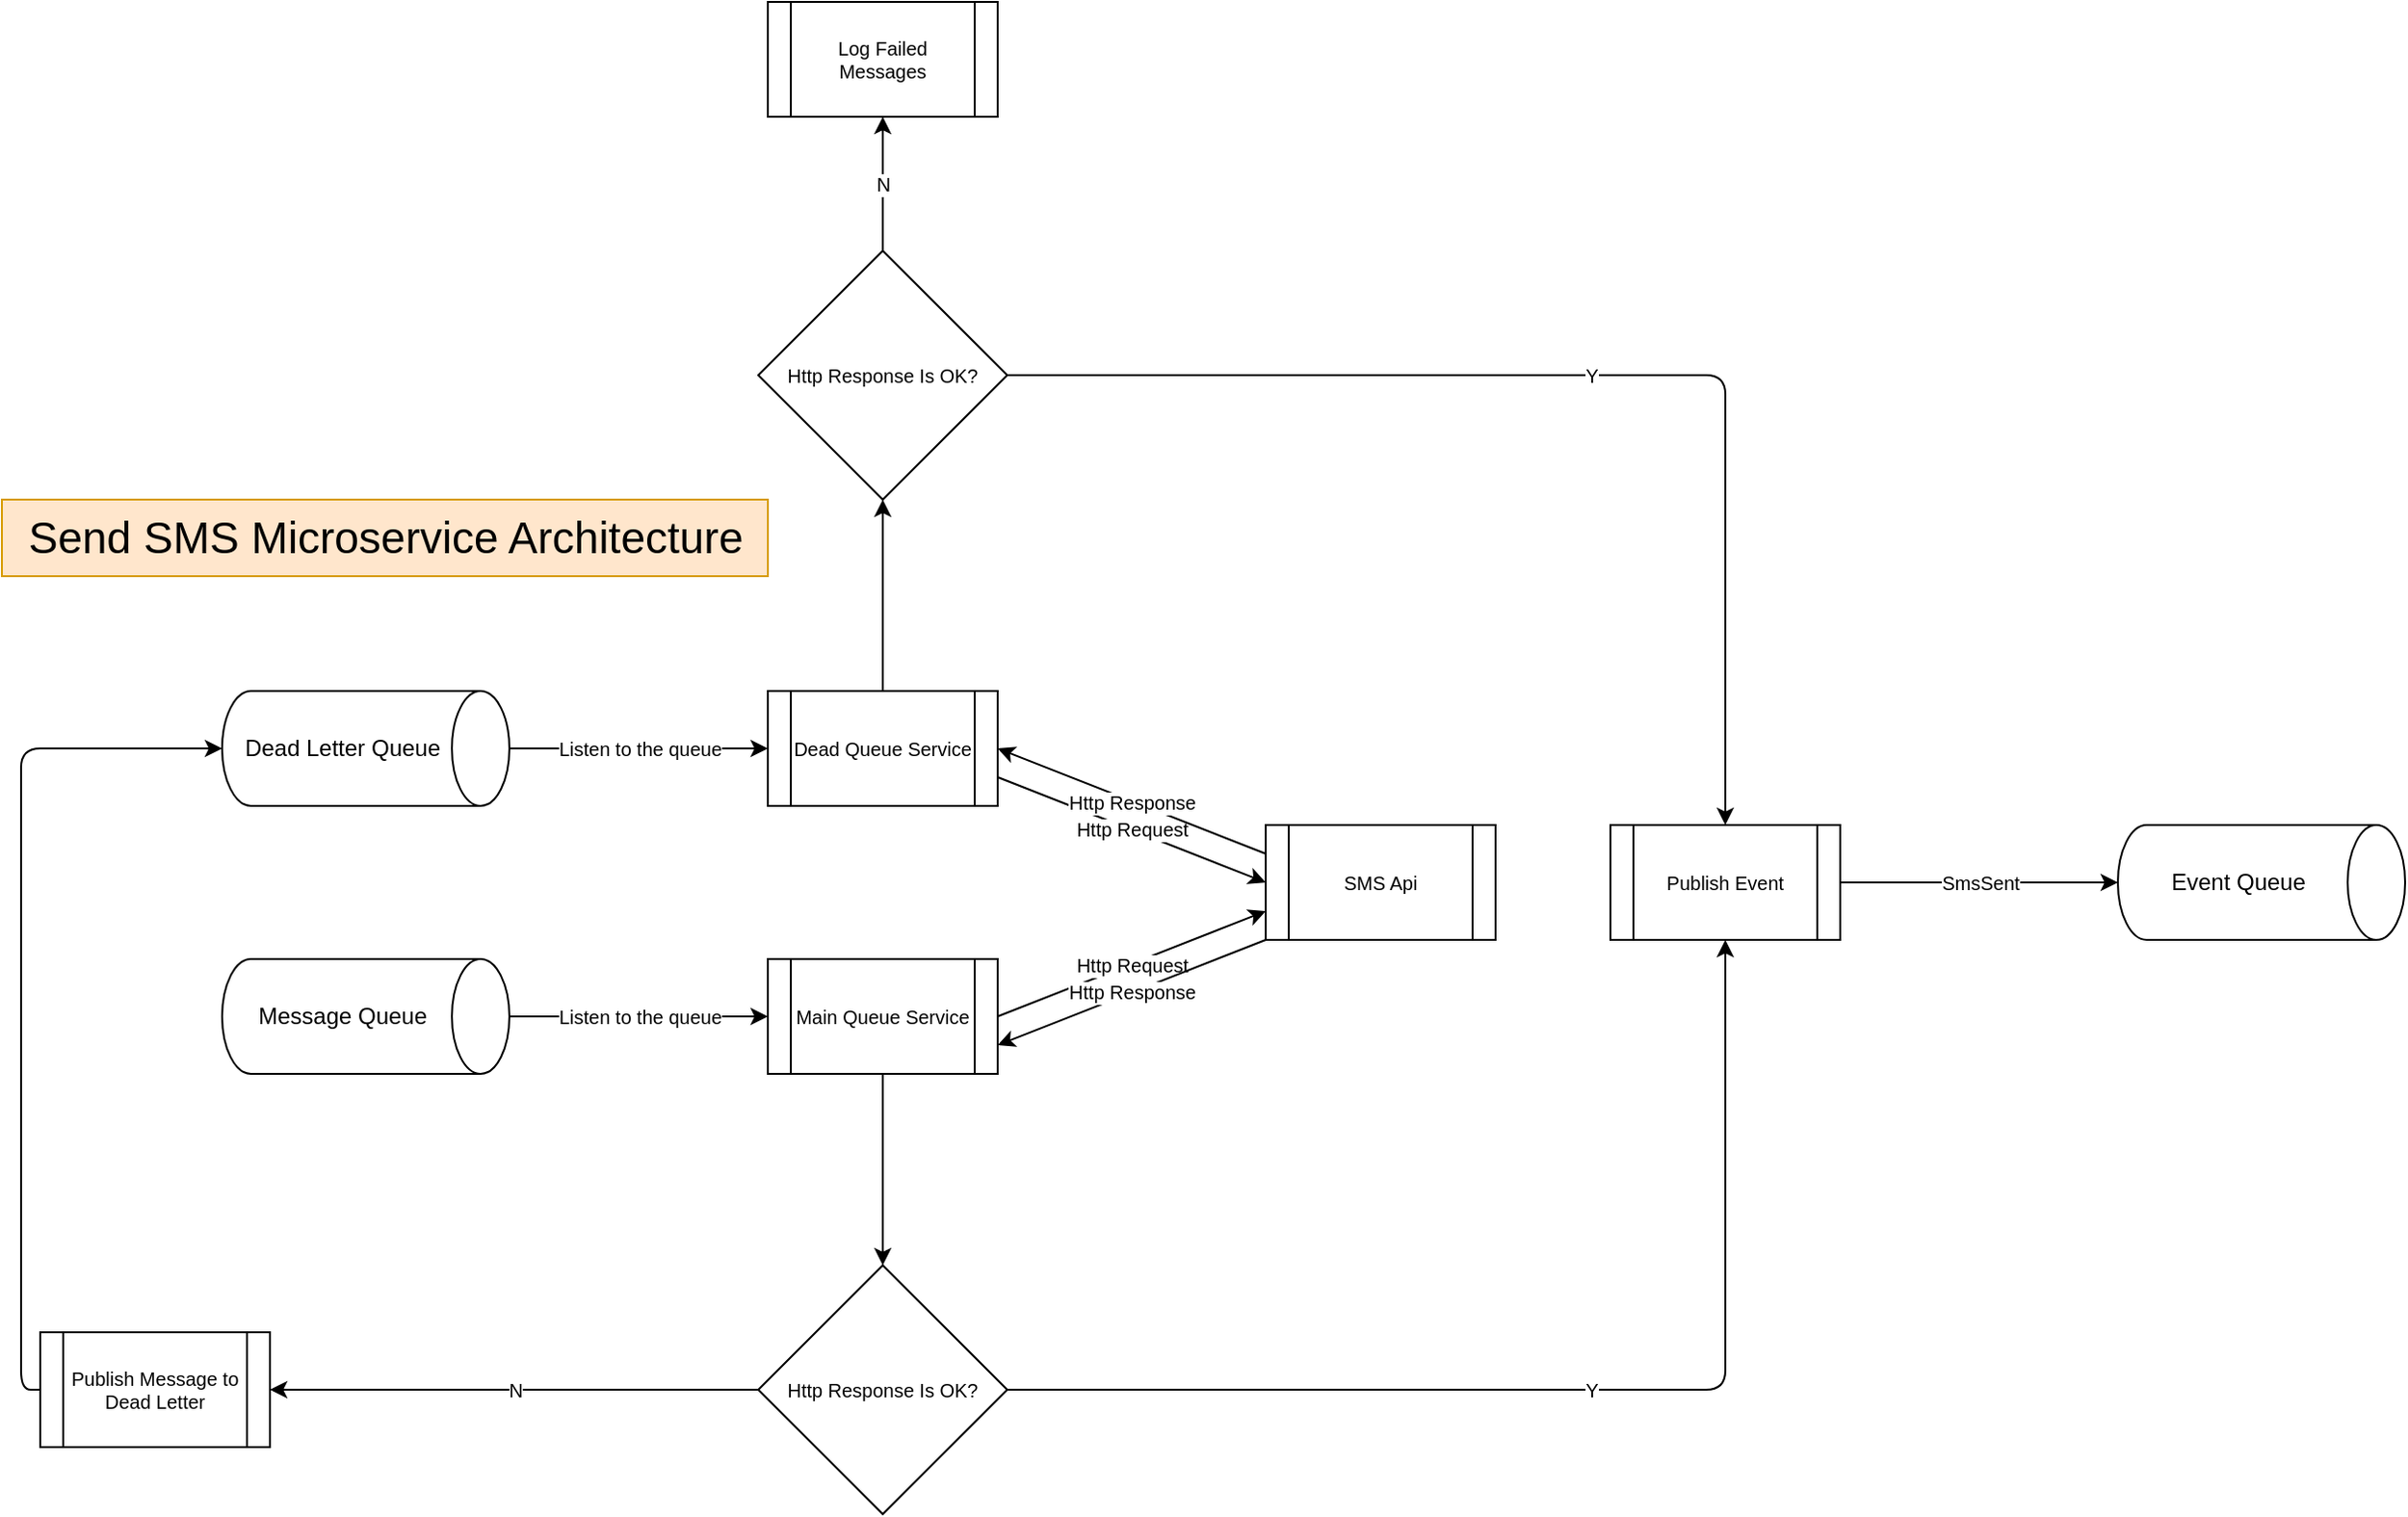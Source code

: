 <mxfile>
    <diagram id="bbXB1RMLM6XHRy81QUQW" name="Page-1">
        <mxGraphModel dx="1853" dy="1262" grid="1" gridSize="10" guides="1" tooltips="1" connect="1" arrows="1" fold="1" page="0" pageScale="1" pageWidth="850" pageHeight="1100" math="0" shadow="0">
            <root>
                <mxCell id="0"/>
                <mxCell id="1" parent="0"/>
                <mxCell id="4" value="Listen to the queue" style="edgeStyle=none;html=1;exitX=0.5;exitY=0;exitDx=0;exitDy=0;exitPerimeter=0;entryX=0;entryY=0.5;entryDx=0;entryDy=0;fontSize=10;" edge="1" parent="1" source="2" target="3">
                    <mxGeometry relative="1" as="geometry"/>
                </mxCell>
                <mxCell id="2" value="Message Queue" style="shape=cylinder3;whiteSpace=wrap;html=1;boundedLbl=1;backgroundOutline=1;size=15;rotation=90;horizontal=0;" vertex="1" parent="1">
                    <mxGeometry x="120" y="115" width="60" height="150" as="geometry"/>
                </mxCell>
                <mxCell id="6" value="Http Request" style="html=1;exitX=1;exitY=0.5;exitDx=0;exitDy=0;entryX=0;entryY=0.75;entryDx=0;entryDy=0;fontSize=10;" edge="1" parent="1" source="3" target="5">
                    <mxGeometry relative="1" as="geometry"/>
                </mxCell>
                <mxCell id="21" style="edgeStyle=orthogonalEdgeStyle;html=1;exitX=0.5;exitY=1;exitDx=0;exitDy=0;entryX=0.5;entryY=0;entryDx=0;entryDy=0;fontSize=10;" edge="1" parent="1" source="3" target="7">
                    <mxGeometry relative="1" as="geometry"/>
                </mxCell>
                <mxCell id="3" value="Main Queue Service" style="shape=process;whiteSpace=wrap;html=1;backgroundOutline=1;fontSize=10;" vertex="1" parent="1">
                    <mxGeometry x="360" y="160" width="120" height="60" as="geometry"/>
                </mxCell>
                <mxCell id="20" value="Http Response" style="html=1;exitX=0;exitY=1;exitDx=0;exitDy=0;entryX=1;entryY=0.75;entryDx=0;entryDy=0;fontSize=10;" edge="1" parent="1" source="5" target="3">
                    <mxGeometry relative="1" as="geometry"/>
                </mxCell>
                <mxCell id="5" value="SMS Api" style="shape=process;whiteSpace=wrap;html=1;backgroundOutline=1;fontSize=10;" vertex="1" parent="1">
                    <mxGeometry x="620" y="90" width="120" height="60" as="geometry"/>
                </mxCell>
                <mxCell id="10" value="Y" style="edgeStyle=orthogonalEdgeStyle;html=1;exitX=1;exitY=0.5;exitDx=0;exitDy=0;entryX=0.5;entryY=1;entryDx=0;entryDy=0;fontSize=10;" edge="1" parent="1" source="7" target="9">
                    <mxGeometry relative="1" as="geometry"/>
                </mxCell>
                <mxCell id="22" value="N" style="html=1;exitX=0;exitY=0.5;exitDx=0;exitDy=0;entryX=1;entryY=0.5;entryDx=0;entryDy=0;fontSize=10;" edge="1" parent="1" source="7" target="13">
                    <mxGeometry relative="1" as="geometry"/>
                </mxCell>
                <mxCell id="7" value="Http Response Is OK?" style="rhombus;whiteSpace=wrap;html=1;fontSize=10;" vertex="1" parent="1">
                    <mxGeometry x="355" y="320" width="130" height="130" as="geometry"/>
                </mxCell>
                <mxCell id="12" value="SmsSent" style="edgeStyle=none;html=1;exitX=1;exitY=0.5;exitDx=0;exitDy=0;entryX=0.5;entryY=1;entryDx=0;entryDy=0;entryPerimeter=0;fontSize=10;" edge="1" parent="1" source="9" target="11">
                    <mxGeometry relative="1" as="geometry"/>
                </mxCell>
                <mxCell id="9" value="Publish Event" style="shape=process;whiteSpace=wrap;html=1;backgroundOutline=1;fontSize=10;" vertex="1" parent="1">
                    <mxGeometry x="800" y="90" width="120" height="60" as="geometry"/>
                </mxCell>
                <mxCell id="11" value="Event Queue" style="shape=cylinder3;whiteSpace=wrap;html=1;boundedLbl=1;backgroundOutline=1;size=15;rotation=90;horizontal=0;" vertex="1" parent="1">
                    <mxGeometry x="1110" y="45" width="60" height="150" as="geometry"/>
                </mxCell>
                <mxCell id="16" style="edgeStyle=orthogonalEdgeStyle;html=1;exitX=0;exitY=0.5;exitDx=0;exitDy=0;entryX=0.5;entryY=1;entryDx=0;entryDy=0;entryPerimeter=0;fontSize=10;" edge="1" parent="1" source="13" target="14">
                    <mxGeometry relative="1" as="geometry"/>
                </mxCell>
                <mxCell id="13" value="Publish Message to Dead Letter" style="shape=process;whiteSpace=wrap;html=1;backgroundOutline=1;fontSize=10;" vertex="1" parent="1">
                    <mxGeometry x="-20" y="355" width="120" height="60" as="geometry"/>
                </mxCell>
                <mxCell id="18" value="Listen to the queue" style="edgeStyle=orthogonalEdgeStyle;html=1;exitX=0.5;exitY=0;exitDx=0;exitDy=0;exitPerimeter=0;entryX=0;entryY=0.5;entryDx=0;entryDy=0;fontSize=10;" edge="1" parent="1" source="14" target="17">
                    <mxGeometry relative="1" as="geometry"/>
                </mxCell>
                <mxCell id="14" value="Dead Letter Queue" style="shape=cylinder3;whiteSpace=wrap;html=1;boundedLbl=1;backgroundOutline=1;size=15;rotation=90;horizontal=0;" vertex="1" parent="1">
                    <mxGeometry x="120" y="-25" width="60" height="150" as="geometry"/>
                </mxCell>
                <mxCell id="26" style="edgeStyle=none;html=1;exitX=0.5;exitY=0;exitDx=0;exitDy=0;entryX=0.5;entryY=1;entryDx=0;entryDy=0;fontSize=10;" edge="1" parent="1" source="17" target="25">
                    <mxGeometry relative="1" as="geometry"/>
                </mxCell>
                <mxCell id="17" value="Dead Queue Service" style="shape=process;whiteSpace=wrap;html=1;backgroundOutline=1;fontSize=10;" vertex="1" parent="1">
                    <mxGeometry x="360" y="20" width="120" height="60" as="geometry"/>
                </mxCell>
                <mxCell id="23" value="Http Request" style="html=1;exitX=1;exitY=0.75;exitDx=0;exitDy=0;entryX=0;entryY=0.5;entryDx=0;entryDy=0;fontSize=10;" edge="1" parent="1" source="17" target="5">
                    <mxGeometry relative="1" as="geometry">
                        <mxPoint x="510" y="55" as="sourcePoint"/>
                        <mxPoint x="650" as="targetPoint"/>
                    </mxGeometry>
                </mxCell>
                <mxCell id="24" value="Http Response" style="html=1;exitX=0;exitY=0.25;exitDx=0;exitDy=0;entryX=1;entryY=0.5;entryDx=0;entryDy=0;fontSize=10;" edge="1" parent="1" source="5" target="17">
                    <mxGeometry relative="1" as="geometry">
                        <mxPoint x="630" y="-10" as="sourcePoint"/>
                        <mxPoint x="490" y="45" as="targetPoint"/>
                    </mxGeometry>
                </mxCell>
                <mxCell id="27" value="Y" style="edgeStyle=orthogonalEdgeStyle;html=1;exitX=1;exitY=0.5;exitDx=0;exitDy=0;fontSize=10;elbow=vertical;" edge="1" parent="1" source="25" target="9">
                    <mxGeometry relative="1" as="geometry"/>
                </mxCell>
                <mxCell id="29" value="N" style="edgeStyle=orthogonalEdgeStyle;html=1;exitX=0.5;exitY=0;exitDx=0;exitDy=0;entryX=0.5;entryY=1;entryDx=0;entryDy=0;fontSize=10;elbow=vertical;" edge="1" parent="1" source="25" target="28">
                    <mxGeometry relative="1" as="geometry"/>
                </mxCell>
                <mxCell id="25" value="Http Response Is OK?" style="rhombus;whiteSpace=wrap;html=1;fontSize=10;" vertex="1" parent="1">
                    <mxGeometry x="355" y="-210" width="130" height="130" as="geometry"/>
                </mxCell>
                <mxCell id="28" value="Log Failed Messages" style="shape=process;whiteSpace=wrap;html=1;backgroundOutline=1;fontSize=10;" vertex="1" parent="1">
                    <mxGeometry x="360" y="-340" width="120" height="60" as="geometry"/>
                </mxCell>
                <mxCell id="30" value="Send SMS Microservice Architecture" style="text;html=1;align=center;verticalAlign=middle;resizable=0;points=[];autosize=1;strokeColor=#d79b00;fillColor=#ffe6cc;fontSize=23;" vertex="1" parent="1">
                    <mxGeometry x="-40" y="-80" width="400" height="40" as="geometry"/>
                </mxCell>
            </root>
        </mxGraphModel>
    </diagram>
</mxfile>
